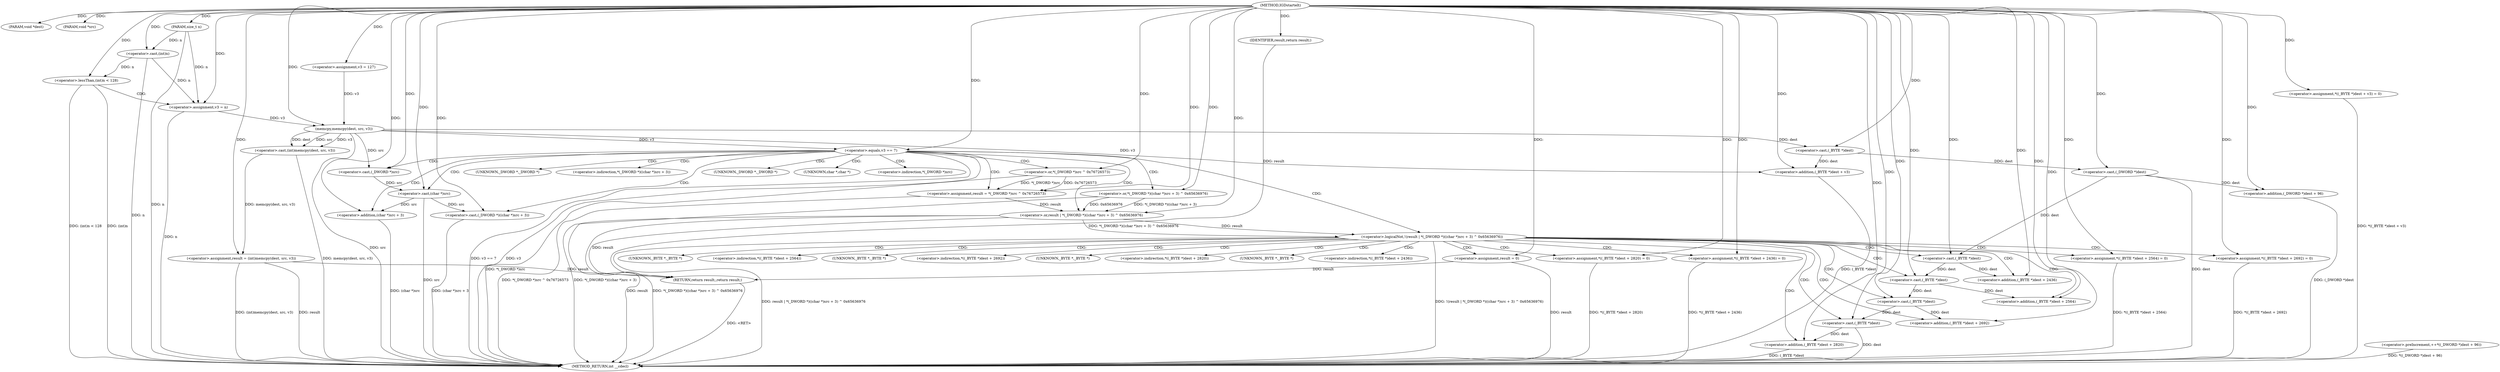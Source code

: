digraph IGDstartelt {  
"1000103" [label = "(METHOD,IGDstartelt)" ]
"1000210" [label = "(METHOD_RETURN,int __cdecl)" ]
"1000104" [label = "(PARAM,void *dest)" ]
"1000105" [label = "(PARAM,void *src)" ]
"1000106" [label = "(PARAM,size_t n)" ]
"1000110" [label = "(<operator>.assignment,v3 = 127)" ]
"1000114" [label = "(<operator>.lessThan,(int)n < 128)" ]
"1000115" [label = "(<operator>.cast,(int)n)" ]
"1000119" [label = "(<operator>.assignment,v3 = n)" ]
"1000122" [label = "(<operator>.assignment,result = (int)memcpy(dest, src, v3))" ]
"1000124" [label = "(<operator>.cast,(int)memcpy(dest, src, v3))" ]
"1000126" [label = "(memcpy,memcpy(dest, src, v3))" ]
"1000130" [label = "(<operator>.assignment,*((_BYTE *)dest + v3) = 0)" ]
"1000132" [label = "(<operator>.addition,(_BYTE *)dest + v3)" ]
"1000133" [label = "(<operator>.cast,(_BYTE *)dest)" ]
"1000138" [label = "(<operator>.preIncrement,++*((_DWORD *)dest + 96))" ]
"1000140" [label = "(<operator>.addition,(_DWORD *)dest + 96)" ]
"1000141" [label = "(<operator>.cast,(_DWORD *)dest)" ]
"1000146" [label = "(<operator>.equals,v3 == 7)" ]
"1000150" [label = "(<operator>.assignment,result = *(_DWORD *)src ^ 0x76726573)" ]
"1000152" [label = "(<operator>.or,*(_DWORD *)src ^ 0x76726573)" ]
"1000154" [label = "(<operator>.cast,(_DWORD *)src)" ]
"1000159" [label = "(<operator>.logicalNot,!(result | *(_DWORD *)((char *)src + 3) ^ 0x65636976))" ]
"1000160" [label = "(<operator>.or,result | *(_DWORD *)((char *)src + 3) ^ 0x65636976)" ]
"1000162" [label = "(<operator>.or,*(_DWORD *)((char *)src + 3) ^ 0x65636976)" ]
"1000164" [label = "(<operator>.cast,(_DWORD *)((char *)src + 3))" ]
"1000166" [label = "(<operator>.addition,(char *)src + 3)" ]
"1000167" [label = "(<operator>.cast,(char *)src)" ]
"1000173" [label = "(<operator>.assignment,result = 0)" ]
"1000176" [label = "(<operator>.assignment,*((_BYTE *)dest + 2436) = 0)" ]
"1000178" [label = "(<operator>.addition,(_BYTE *)dest + 2436)" ]
"1000179" [label = "(<operator>.cast,(_BYTE *)dest)" ]
"1000184" [label = "(<operator>.assignment,*((_BYTE *)dest + 2564) = 0)" ]
"1000186" [label = "(<operator>.addition,(_BYTE *)dest + 2564)" ]
"1000187" [label = "(<operator>.cast,(_BYTE *)dest)" ]
"1000192" [label = "(<operator>.assignment,*((_BYTE *)dest + 2692) = 0)" ]
"1000194" [label = "(<operator>.addition,(_BYTE *)dest + 2692)" ]
"1000195" [label = "(<operator>.cast,(_BYTE *)dest)" ]
"1000200" [label = "(<operator>.assignment,*((_BYTE *)dest + 2820) = 0)" ]
"1000202" [label = "(<operator>.addition,(_BYTE *)dest + 2820)" ]
"1000203" [label = "(<operator>.cast,(_BYTE *)dest)" ]
"1000208" [label = "(RETURN,return result;,return result;)" ]
"1000209" [label = "(IDENTIFIER,result,return result;)" ]
"1000153" [label = "(<operator>.indirection,*(_DWORD *)src)" ]
"1000155" [label = "(UNKNOWN,_DWORD *,_DWORD *)" ]
"1000163" [label = "(<operator>.indirection,*(_DWORD *)((char *)src + 3))" ]
"1000165" [label = "(UNKNOWN,_DWORD *,_DWORD *)" ]
"1000168" [label = "(UNKNOWN,char *,char *)" ]
"1000177" [label = "(<operator>.indirection,*((_BYTE *)dest + 2436))" ]
"1000180" [label = "(UNKNOWN,_BYTE *,_BYTE *)" ]
"1000185" [label = "(<operator>.indirection,*((_BYTE *)dest + 2564))" ]
"1000188" [label = "(UNKNOWN,_BYTE *,_BYTE *)" ]
"1000193" [label = "(<operator>.indirection,*((_BYTE *)dest + 2692))" ]
"1000196" [label = "(UNKNOWN,_BYTE *,_BYTE *)" ]
"1000201" [label = "(<operator>.indirection,*((_BYTE *)dest + 2820))" ]
"1000204" [label = "(UNKNOWN,_BYTE *,_BYTE *)" ]
  "1000164" -> "1000210"  [ label = "DDG: (char *)src + 3"] 
  "1000146" -> "1000210"  [ label = "DDG: v3"] 
  "1000114" -> "1000210"  [ label = "DDG: (int)n"] 
  "1000200" -> "1000210"  [ label = "DDG: *((_BYTE *)dest + 2820)"] 
  "1000114" -> "1000210"  [ label = "DDG: (int)n < 128"] 
  "1000159" -> "1000210"  [ label = "DDG: result | *(_DWORD *)((char *)src + 3) ^ 0x65636976"] 
  "1000166" -> "1000210"  [ label = "DDG: (char *)src"] 
  "1000160" -> "1000210"  [ label = "DDG: result"] 
  "1000141" -> "1000210"  [ label = "DDG: dest"] 
  "1000203" -> "1000210"  [ label = "DDG: dest"] 
  "1000126" -> "1000210"  [ label = "DDG: src"] 
  "1000115" -> "1000210"  [ label = "DDG: n"] 
  "1000162" -> "1000210"  [ label = "DDG: *(_DWORD *)((char *)src + 3)"] 
  "1000202" -> "1000210"  [ label = "DDG: (_BYTE *)dest"] 
  "1000138" -> "1000210"  [ label = "DDG: *((_DWORD *)dest + 96)"] 
  "1000173" -> "1000210"  [ label = "DDG: result"] 
  "1000122" -> "1000210"  [ label = "DDG: (int)memcpy(dest, src, v3)"] 
  "1000150" -> "1000210"  [ label = "DDG: *(_DWORD *)src ^ 0x76726573"] 
  "1000119" -> "1000210"  [ label = "DDG: n"] 
  "1000152" -> "1000210"  [ label = "DDG: *(_DWORD *)src"] 
  "1000132" -> "1000210"  [ label = "DDG: (_BYTE *)dest"] 
  "1000159" -> "1000210"  [ label = "DDG: !(result | *(_DWORD *)((char *)src + 3) ^ 0x65636976)"] 
  "1000184" -> "1000210"  [ label = "DDG: *((_BYTE *)dest + 2564)"] 
  "1000192" -> "1000210"  [ label = "DDG: *((_BYTE *)dest + 2692)"] 
  "1000130" -> "1000210"  [ label = "DDG: *((_BYTE *)dest + v3)"] 
  "1000140" -> "1000210"  [ label = "DDG: (_DWORD *)dest"] 
  "1000124" -> "1000210"  [ label = "DDG: memcpy(dest, src, v3)"] 
  "1000176" -> "1000210"  [ label = "DDG: *((_BYTE *)dest + 2436)"] 
  "1000167" -> "1000210"  [ label = "DDG: src"] 
  "1000146" -> "1000210"  [ label = "DDG: v3 == 7"] 
  "1000122" -> "1000210"  [ label = "DDG: result"] 
  "1000160" -> "1000210"  [ label = "DDG: *(_DWORD *)((char *)src + 3) ^ 0x65636976"] 
  "1000106" -> "1000210"  [ label = "DDG: n"] 
  "1000208" -> "1000210"  [ label = "DDG: <RET>"] 
  "1000103" -> "1000104"  [ label = "DDG: "] 
  "1000103" -> "1000105"  [ label = "DDG: "] 
  "1000103" -> "1000106"  [ label = "DDG: "] 
  "1000103" -> "1000110"  [ label = "DDG: "] 
  "1000115" -> "1000114"  [ label = "DDG: n"] 
  "1000106" -> "1000115"  [ label = "DDG: n"] 
  "1000103" -> "1000115"  [ label = "DDG: "] 
  "1000103" -> "1000114"  [ label = "DDG: "] 
  "1000115" -> "1000119"  [ label = "DDG: n"] 
  "1000106" -> "1000119"  [ label = "DDG: n"] 
  "1000103" -> "1000119"  [ label = "DDG: "] 
  "1000124" -> "1000122"  [ label = "DDG: memcpy(dest, src, v3)"] 
  "1000103" -> "1000122"  [ label = "DDG: "] 
  "1000126" -> "1000124"  [ label = "DDG: dest"] 
  "1000126" -> "1000124"  [ label = "DDG: src"] 
  "1000126" -> "1000124"  [ label = "DDG: v3"] 
  "1000103" -> "1000126"  [ label = "DDG: "] 
  "1000119" -> "1000126"  [ label = "DDG: v3"] 
  "1000110" -> "1000126"  [ label = "DDG: v3"] 
  "1000103" -> "1000130"  [ label = "DDG: "] 
  "1000133" -> "1000132"  [ label = "DDG: dest"] 
  "1000126" -> "1000133"  [ label = "DDG: dest"] 
  "1000103" -> "1000133"  [ label = "DDG: "] 
  "1000126" -> "1000132"  [ label = "DDG: v3"] 
  "1000103" -> "1000132"  [ label = "DDG: "] 
  "1000141" -> "1000140"  [ label = "DDG: dest"] 
  "1000133" -> "1000141"  [ label = "DDG: dest"] 
  "1000103" -> "1000141"  [ label = "DDG: "] 
  "1000103" -> "1000140"  [ label = "DDG: "] 
  "1000103" -> "1000146"  [ label = "DDG: "] 
  "1000126" -> "1000146"  [ label = "DDG: v3"] 
  "1000152" -> "1000150"  [ label = "DDG: *(_DWORD *)src"] 
  "1000152" -> "1000150"  [ label = "DDG: 0x76726573"] 
  "1000103" -> "1000150"  [ label = "DDG: "] 
  "1000126" -> "1000154"  [ label = "DDG: src"] 
  "1000103" -> "1000154"  [ label = "DDG: "] 
  "1000103" -> "1000152"  [ label = "DDG: "] 
  "1000160" -> "1000159"  [ label = "DDG: result"] 
  "1000160" -> "1000159"  [ label = "DDG: *(_DWORD *)((char *)src + 3) ^ 0x65636976"] 
  "1000150" -> "1000160"  [ label = "DDG: result"] 
  "1000103" -> "1000160"  [ label = "DDG: "] 
  "1000162" -> "1000160"  [ label = "DDG: *(_DWORD *)((char *)src + 3)"] 
  "1000162" -> "1000160"  [ label = "DDG: 0x65636976"] 
  "1000167" -> "1000164"  [ label = "DDG: src"] 
  "1000103" -> "1000164"  [ label = "DDG: "] 
  "1000167" -> "1000166"  [ label = "DDG: src"] 
  "1000154" -> "1000167"  [ label = "DDG: src"] 
  "1000103" -> "1000167"  [ label = "DDG: "] 
  "1000103" -> "1000166"  [ label = "DDG: "] 
  "1000103" -> "1000162"  [ label = "DDG: "] 
  "1000103" -> "1000173"  [ label = "DDG: "] 
  "1000103" -> "1000176"  [ label = "DDG: "] 
  "1000179" -> "1000178"  [ label = "DDG: dest"] 
  "1000141" -> "1000179"  [ label = "DDG: dest"] 
  "1000103" -> "1000179"  [ label = "DDG: "] 
  "1000103" -> "1000178"  [ label = "DDG: "] 
  "1000103" -> "1000184"  [ label = "DDG: "] 
  "1000187" -> "1000186"  [ label = "DDG: dest"] 
  "1000179" -> "1000187"  [ label = "DDG: dest"] 
  "1000103" -> "1000187"  [ label = "DDG: "] 
  "1000103" -> "1000186"  [ label = "DDG: "] 
  "1000103" -> "1000192"  [ label = "DDG: "] 
  "1000195" -> "1000194"  [ label = "DDG: dest"] 
  "1000187" -> "1000195"  [ label = "DDG: dest"] 
  "1000103" -> "1000195"  [ label = "DDG: "] 
  "1000103" -> "1000194"  [ label = "DDG: "] 
  "1000103" -> "1000200"  [ label = "DDG: "] 
  "1000203" -> "1000202"  [ label = "DDG: dest"] 
  "1000195" -> "1000203"  [ label = "DDG: dest"] 
  "1000103" -> "1000203"  [ label = "DDG: "] 
  "1000103" -> "1000202"  [ label = "DDG: "] 
  "1000209" -> "1000208"  [ label = "DDG: result"] 
  "1000160" -> "1000208"  [ label = "DDG: result"] 
  "1000173" -> "1000208"  [ label = "DDG: result"] 
  "1000122" -> "1000208"  [ label = "DDG: result"] 
  "1000103" -> "1000209"  [ label = "DDG: "] 
  "1000114" -> "1000119"  [ label = "CDG: "] 
  "1000146" -> "1000168"  [ label = "CDG: "] 
  "1000146" -> "1000167"  [ label = "CDG: "] 
  "1000146" -> "1000166"  [ label = "CDG: "] 
  "1000146" -> "1000165"  [ label = "CDG: "] 
  "1000146" -> "1000164"  [ label = "CDG: "] 
  "1000146" -> "1000163"  [ label = "CDG: "] 
  "1000146" -> "1000162"  [ label = "CDG: "] 
  "1000146" -> "1000160"  [ label = "CDG: "] 
  "1000146" -> "1000159"  [ label = "CDG: "] 
  "1000146" -> "1000155"  [ label = "CDG: "] 
  "1000146" -> "1000154"  [ label = "CDG: "] 
  "1000146" -> "1000153"  [ label = "CDG: "] 
  "1000146" -> "1000152"  [ label = "CDG: "] 
  "1000146" -> "1000150"  [ label = "CDG: "] 
  "1000159" -> "1000176"  [ label = "CDG: "] 
  "1000159" -> "1000173"  [ label = "CDG: "] 
  "1000159" -> "1000192"  [ label = "CDG: "] 
  "1000159" -> "1000188"  [ label = "CDG: "] 
  "1000159" -> "1000187"  [ label = "CDG: "] 
  "1000159" -> "1000186"  [ label = "CDG: "] 
  "1000159" -> "1000185"  [ label = "CDG: "] 
  "1000159" -> "1000184"  [ label = "CDG: "] 
  "1000159" -> "1000180"  [ label = "CDG: "] 
  "1000159" -> "1000179"  [ label = "CDG: "] 
  "1000159" -> "1000178"  [ label = "CDG: "] 
  "1000159" -> "1000177"  [ label = "CDG: "] 
  "1000159" -> "1000204"  [ label = "CDG: "] 
  "1000159" -> "1000203"  [ label = "CDG: "] 
  "1000159" -> "1000202"  [ label = "CDG: "] 
  "1000159" -> "1000201"  [ label = "CDG: "] 
  "1000159" -> "1000200"  [ label = "CDG: "] 
  "1000159" -> "1000196"  [ label = "CDG: "] 
  "1000159" -> "1000195"  [ label = "CDG: "] 
  "1000159" -> "1000194"  [ label = "CDG: "] 
  "1000159" -> "1000193"  [ label = "CDG: "] 
}
